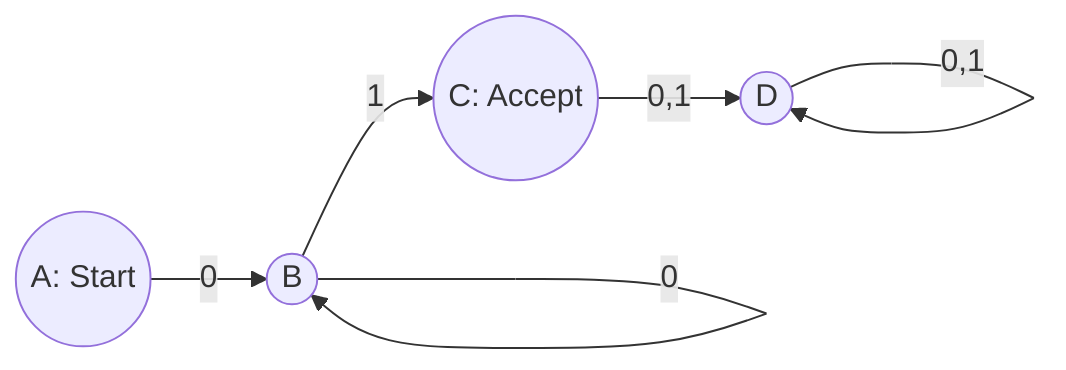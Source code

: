 graph LR
  A((A: Start))
  B((B))
  C((C: Accept))
  D((D))

  A -->|0| B
  B -->|0| B
  B -->|1| C
  C -->|0,1| D
  D -->|0,1| D